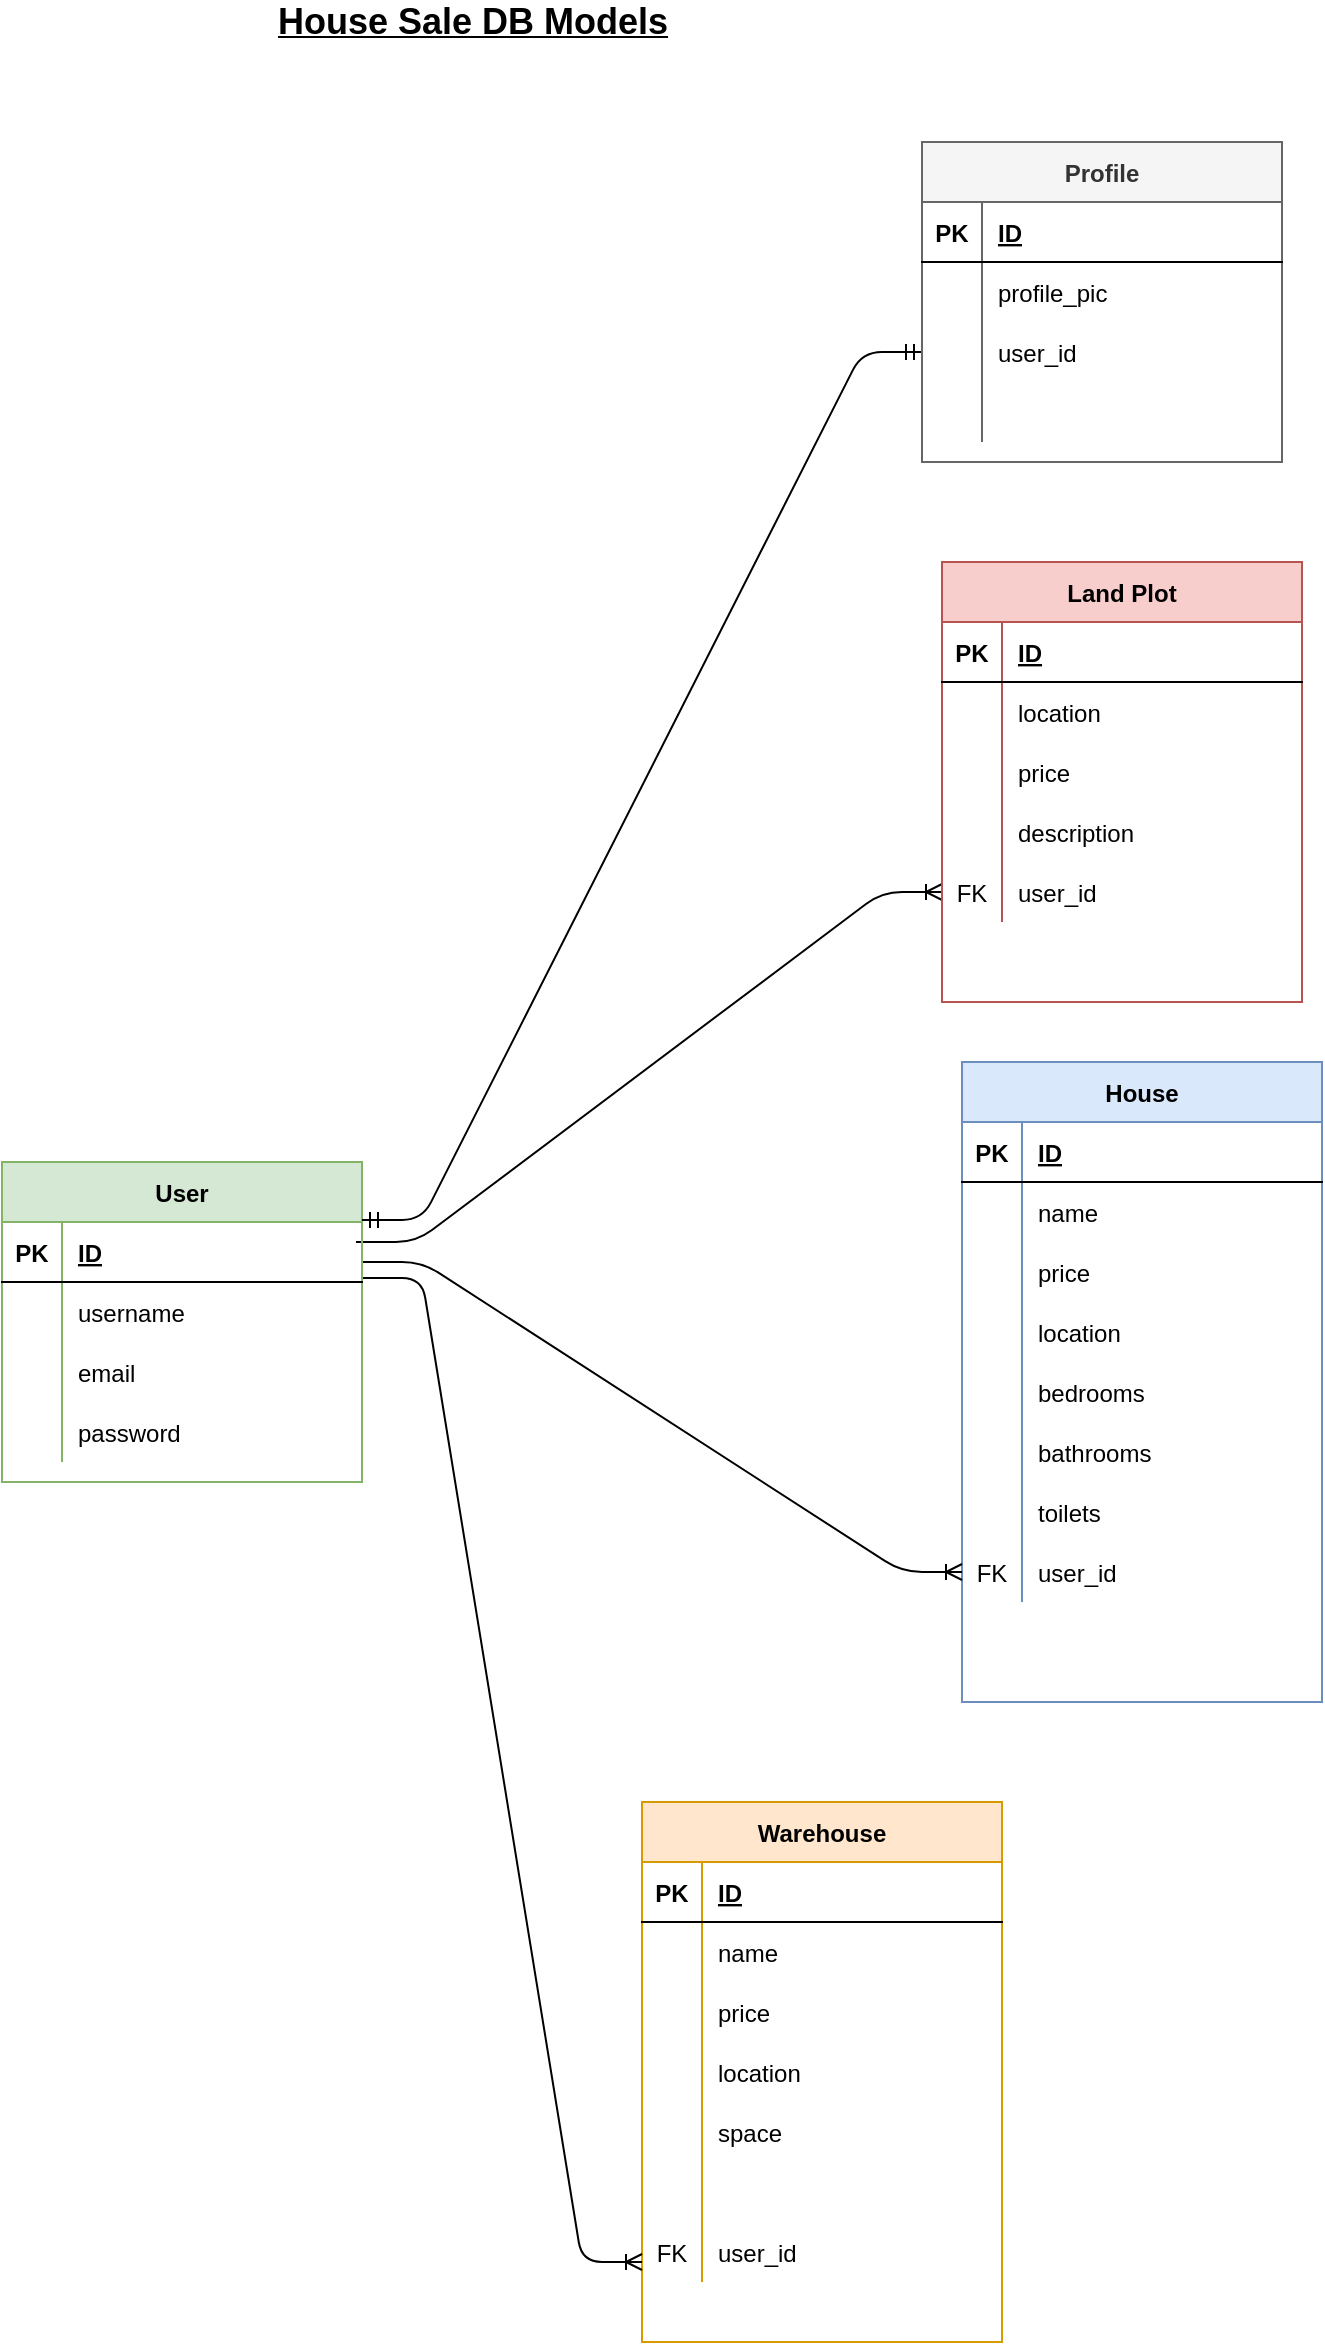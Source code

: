 <mxfile version="13.5.6" type="device"><diagram id="u5G5Je2V7Me36yNUanPv" name="Page-1"><mxGraphModel dx="711" dy="1633" grid="1" gridSize="10" guides="1" tooltips="1" connect="1" arrows="1" fold="1" page="1" pageScale="1" pageWidth="850" pageHeight="1100" math="0" shadow="0"><root><mxCell id="0"/><mxCell id="1" parent="0"/><mxCell id="t7e04WI9Ln1H8GUutacc-2" value="&lt;font style=&quot;font-size: 18px&quot;&gt;&lt;b&gt;&lt;u&gt;House Sale DB Models&lt;br&gt;&lt;/u&gt;&lt;/b&gt;&lt;/font&gt;" style="text;html=1;align=center;verticalAlign=middle;resizable=0;points=[];autosize=1;" parent="1" vertex="1"><mxGeometry x="130" y="-430" width="210" height="20" as="geometry"/></mxCell><mxCell id="t7e04WI9Ln1H8GUutacc-16" value="House" style="shape=table;startSize=30;container=1;collapsible=1;childLayout=tableLayout;fixedRows=1;rowLines=0;fontStyle=1;align=center;resizeLast=1;fillColor=#dae8fc;strokeColor=#6c8ebf;" parent="1" vertex="1"><mxGeometry x="480" y="100" width="180" height="320" as="geometry"/></mxCell><mxCell id="t7e04WI9Ln1H8GUutacc-17" value="" style="shape=partialRectangle;collapsible=0;dropTarget=0;pointerEvents=0;fillColor=none;top=0;left=0;bottom=1;right=0;points=[[0,0.5],[1,0.5]];portConstraint=eastwest;" parent="t7e04WI9Ln1H8GUutacc-16" vertex="1"><mxGeometry y="30" width="180" height="30" as="geometry"/></mxCell><mxCell id="t7e04WI9Ln1H8GUutacc-18" value="PK" style="shape=partialRectangle;connectable=0;fillColor=none;top=0;left=0;bottom=0;right=0;fontStyle=1;overflow=hidden;" parent="t7e04WI9Ln1H8GUutacc-17" vertex="1"><mxGeometry width="30" height="30" as="geometry"/></mxCell><mxCell id="t7e04WI9Ln1H8GUutacc-19" value="ID" style="shape=partialRectangle;connectable=0;fillColor=none;top=0;left=0;bottom=0;right=0;align=left;spacingLeft=6;fontStyle=5;overflow=hidden;" parent="t7e04WI9Ln1H8GUutacc-17" vertex="1"><mxGeometry x="30" width="150" height="30" as="geometry"/></mxCell><mxCell id="t7e04WI9Ln1H8GUutacc-20" value="" style="shape=partialRectangle;collapsible=0;dropTarget=0;pointerEvents=0;fillColor=none;top=0;left=0;bottom=0;right=0;points=[[0,0.5],[1,0.5]];portConstraint=eastwest;" parent="t7e04WI9Ln1H8GUutacc-16" vertex="1"><mxGeometry y="60" width="180" height="30" as="geometry"/></mxCell><mxCell id="t7e04WI9Ln1H8GUutacc-21" value="" style="shape=partialRectangle;connectable=0;fillColor=none;top=0;left=0;bottom=0;right=0;editable=1;overflow=hidden;" parent="t7e04WI9Ln1H8GUutacc-20" vertex="1"><mxGeometry width="30" height="30" as="geometry"/></mxCell><mxCell id="t7e04WI9Ln1H8GUutacc-22" value="name" style="shape=partialRectangle;connectable=0;fillColor=none;top=0;left=0;bottom=0;right=0;align=left;spacingLeft=6;overflow=hidden;" parent="t7e04WI9Ln1H8GUutacc-20" vertex="1"><mxGeometry x="30" width="150" height="30" as="geometry"/></mxCell><mxCell id="t7e04WI9Ln1H8GUutacc-23" value="" style="shape=partialRectangle;collapsible=0;dropTarget=0;pointerEvents=0;fillColor=none;top=0;left=0;bottom=0;right=0;points=[[0,0.5],[1,0.5]];portConstraint=eastwest;" parent="t7e04WI9Ln1H8GUutacc-16" vertex="1"><mxGeometry y="90" width="180" height="30" as="geometry"/></mxCell><mxCell id="t7e04WI9Ln1H8GUutacc-24" value="" style="shape=partialRectangle;connectable=0;fillColor=none;top=0;left=0;bottom=0;right=0;editable=1;overflow=hidden;" parent="t7e04WI9Ln1H8GUutacc-23" vertex="1"><mxGeometry width="30" height="30" as="geometry"/></mxCell><mxCell id="t7e04WI9Ln1H8GUutacc-25" value="price" style="shape=partialRectangle;connectable=0;fillColor=none;top=0;left=0;bottom=0;right=0;align=left;spacingLeft=6;overflow=hidden;" parent="t7e04WI9Ln1H8GUutacc-23" vertex="1"><mxGeometry x="30" width="150" height="30" as="geometry"/></mxCell><mxCell id="t7e04WI9Ln1H8GUutacc-26" value="" style="shape=partialRectangle;collapsible=0;dropTarget=0;pointerEvents=0;fillColor=none;top=0;left=0;bottom=0;right=0;points=[[0,0.5],[1,0.5]];portConstraint=eastwest;" parent="t7e04WI9Ln1H8GUutacc-16" vertex="1"><mxGeometry y="120" width="180" height="30" as="geometry"/></mxCell><mxCell id="t7e04WI9Ln1H8GUutacc-27" value="" style="shape=partialRectangle;connectable=0;fillColor=none;top=0;left=0;bottom=0;right=0;editable=1;overflow=hidden;" parent="t7e04WI9Ln1H8GUutacc-26" vertex="1"><mxGeometry width="30" height="30" as="geometry"/></mxCell><mxCell id="t7e04WI9Ln1H8GUutacc-28" value="location" style="shape=partialRectangle;connectable=0;fillColor=none;top=0;left=0;bottom=0;right=0;align=left;spacingLeft=6;overflow=hidden;" parent="t7e04WI9Ln1H8GUutacc-26" vertex="1"><mxGeometry x="30" width="150" height="30" as="geometry"/></mxCell><mxCell id="eGvOTw4ae_WccXia4T7H-9" value="" style="shape=partialRectangle;collapsible=0;dropTarget=0;pointerEvents=0;fillColor=none;top=0;left=0;bottom=0;right=0;points=[[0,0.5],[1,0.5]];portConstraint=eastwest;" vertex="1" parent="t7e04WI9Ln1H8GUutacc-16"><mxGeometry y="150" width="180" height="30" as="geometry"/></mxCell><mxCell id="eGvOTw4ae_WccXia4T7H-10" value="" style="shape=partialRectangle;connectable=0;fillColor=none;top=0;left=0;bottom=0;right=0;editable=1;overflow=hidden;" vertex="1" parent="eGvOTw4ae_WccXia4T7H-9"><mxGeometry width="30" height="30" as="geometry"/></mxCell><mxCell id="eGvOTw4ae_WccXia4T7H-11" value="bedrooms" style="shape=partialRectangle;connectable=0;fillColor=none;top=0;left=0;bottom=0;right=0;align=left;spacingLeft=6;overflow=hidden;" vertex="1" parent="eGvOTw4ae_WccXia4T7H-9"><mxGeometry x="30" width="150" height="30" as="geometry"/></mxCell><mxCell id="eGvOTw4ae_WccXia4T7H-25" value="" style="shape=partialRectangle;collapsible=0;dropTarget=0;pointerEvents=0;fillColor=none;top=0;left=0;bottom=0;right=0;points=[[0,0.5],[1,0.5]];portConstraint=eastwest;" vertex="1" parent="t7e04WI9Ln1H8GUutacc-16"><mxGeometry y="180" width="180" height="30" as="geometry"/></mxCell><mxCell id="eGvOTw4ae_WccXia4T7H-26" value="" style="shape=partialRectangle;connectable=0;fillColor=none;top=0;left=0;bottom=0;right=0;editable=1;overflow=hidden;" vertex="1" parent="eGvOTw4ae_WccXia4T7H-25"><mxGeometry width="30" height="30" as="geometry"/></mxCell><mxCell id="eGvOTw4ae_WccXia4T7H-27" value="bathrooms" style="shape=partialRectangle;connectable=0;fillColor=none;top=0;left=0;bottom=0;right=0;align=left;spacingLeft=6;overflow=hidden;" vertex="1" parent="eGvOTw4ae_WccXia4T7H-25"><mxGeometry x="30" width="150" height="30" as="geometry"/></mxCell><mxCell id="eGvOTw4ae_WccXia4T7H-29" value="" style="shape=partialRectangle;collapsible=0;dropTarget=0;pointerEvents=0;fillColor=none;top=0;left=0;bottom=0;right=0;points=[[0,0.5],[1,0.5]];portConstraint=eastwest;" vertex="1" parent="t7e04WI9Ln1H8GUutacc-16"><mxGeometry y="210" width="180" height="30" as="geometry"/></mxCell><mxCell id="eGvOTw4ae_WccXia4T7H-30" value="" style="shape=partialRectangle;connectable=0;fillColor=none;top=0;left=0;bottom=0;right=0;editable=1;overflow=hidden;" vertex="1" parent="eGvOTw4ae_WccXia4T7H-29"><mxGeometry width="30" height="30" as="geometry"/></mxCell><mxCell id="eGvOTw4ae_WccXia4T7H-31" value="toilets" style="shape=partialRectangle;connectable=0;fillColor=none;top=0;left=0;bottom=0;right=0;align=left;spacingLeft=6;overflow=hidden;" vertex="1" parent="eGvOTw4ae_WccXia4T7H-29"><mxGeometry x="30" width="150" height="30" as="geometry"/></mxCell><mxCell id="eGvOTw4ae_WccXia4T7H-32" value="" style="shape=partialRectangle;collapsible=0;dropTarget=0;pointerEvents=0;fillColor=none;top=0;left=0;bottom=0;right=0;points=[[0,0.5],[1,0.5]];portConstraint=eastwest;" vertex="1" parent="t7e04WI9Ln1H8GUutacc-16"><mxGeometry y="240" width="180" height="30" as="geometry"/></mxCell><mxCell id="eGvOTw4ae_WccXia4T7H-33" value="FK" style="shape=partialRectangle;connectable=0;fillColor=none;top=0;left=0;bottom=0;right=0;editable=1;overflow=hidden;" vertex="1" parent="eGvOTw4ae_WccXia4T7H-32"><mxGeometry width="30" height="30" as="geometry"/></mxCell><mxCell id="eGvOTw4ae_WccXia4T7H-34" value="user_id" style="shape=partialRectangle;connectable=0;fillColor=none;top=0;left=0;bottom=0;right=0;align=left;spacingLeft=6;overflow=hidden;" vertex="1" parent="eGvOTw4ae_WccXia4T7H-32"><mxGeometry x="30" width="150" height="30" as="geometry"/></mxCell><mxCell id="eGvOTw4ae_WccXia4T7H-40" value="" style="edgeStyle=entityRelationEdgeStyle;fontSize=12;html=1;endArrow=ERoneToMany;entryX=0;entryY=0.5;entryDx=0;entryDy=0;" edge="1" parent="1" target="eGvOTw4ae_WccXia4T7H-32"><mxGeometry width="100" height="100" relative="1" as="geometry"><mxPoint x="180" y="200" as="sourcePoint"/><mxPoint x="410" y="220" as="targetPoint"/></mxGeometry></mxCell><mxCell id="t7e04WI9Ln1H8GUutacc-34" value="Warehouse" style="shape=table;startSize=30;container=1;collapsible=1;childLayout=tableLayout;fixedRows=1;rowLines=0;fontStyle=1;align=center;resizeLast=1;fillColor=#ffe6cc;strokeColor=#d79b00;" parent="1" vertex="1"><mxGeometry x="320" y="470" width="180" height="270" as="geometry"/></mxCell><mxCell id="t7e04WI9Ln1H8GUutacc-35" value="" style="shape=partialRectangle;collapsible=0;dropTarget=0;pointerEvents=0;fillColor=none;top=0;left=0;bottom=1;right=0;points=[[0,0.5],[1,0.5]];portConstraint=eastwest;" parent="t7e04WI9Ln1H8GUutacc-34" vertex="1"><mxGeometry y="30" width="180" height="30" as="geometry"/></mxCell><mxCell id="t7e04WI9Ln1H8GUutacc-36" value="PK" style="shape=partialRectangle;connectable=0;fillColor=none;top=0;left=0;bottom=0;right=0;fontStyle=1;overflow=hidden;" parent="t7e04WI9Ln1H8GUutacc-35" vertex="1"><mxGeometry width="30" height="30" as="geometry"/></mxCell><mxCell id="t7e04WI9Ln1H8GUutacc-37" value="ID" style="shape=partialRectangle;connectable=0;fillColor=none;top=0;left=0;bottom=0;right=0;align=left;spacingLeft=6;fontStyle=5;overflow=hidden;" parent="t7e04WI9Ln1H8GUutacc-35" vertex="1"><mxGeometry x="30" width="150" height="30" as="geometry"/></mxCell><mxCell id="t7e04WI9Ln1H8GUutacc-38" value="" style="shape=partialRectangle;collapsible=0;dropTarget=0;pointerEvents=0;fillColor=none;top=0;left=0;bottom=0;right=0;points=[[0,0.5],[1,0.5]];portConstraint=eastwest;" parent="t7e04WI9Ln1H8GUutacc-34" vertex="1"><mxGeometry y="60" width="180" height="30" as="geometry"/></mxCell><mxCell id="t7e04WI9Ln1H8GUutacc-39" value="" style="shape=partialRectangle;connectable=0;fillColor=none;top=0;left=0;bottom=0;right=0;editable=1;overflow=hidden;" parent="t7e04WI9Ln1H8GUutacc-38" vertex="1"><mxGeometry width="30" height="30" as="geometry"/></mxCell><mxCell id="t7e04WI9Ln1H8GUutacc-40" value="name" style="shape=partialRectangle;connectable=0;fillColor=none;top=0;left=0;bottom=0;right=0;align=left;spacingLeft=6;overflow=hidden;" parent="t7e04WI9Ln1H8GUutacc-38" vertex="1"><mxGeometry x="30" width="150" height="30" as="geometry"/></mxCell><mxCell id="t7e04WI9Ln1H8GUutacc-41" value="" style="shape=partialRectangle;collapsible=0;dropTarget=0;pointerEvents=0;fillColor=none;top=0;left=0;bottom=0;right=0;points=[[0,0.5],[1,0.5]];portConstraint=eastwest;" parent="t7e04WI9Ln1H8GUutacc-34" vertex="1"><mxGeometry y="90" width="180" height="30" as="geometry"/></mxCell><mxCell id="t7e04WI9Ln1H8GUutacc-42" value="" style="shape=partialRectangle;connectable=0;fillColor=none;top=0;left=0;bottom=0;right=0;editable=1;overflow=hidden;" parent="t7e04WI9Ln1H8GUutacc-41" vertex="1"><mxGeometry width="30" height="30" as="geometry"/></mxCell><mxCell id="t7e04WI9Ln1H8GUutacc-43" value="price" style="shape=partialRectangle;connectable=0;fillColor=none;top=0;left=0;bottom=0;right=0;align=left;spacingLeft=6;overflow=hidden;" parent="t7e04WI9Ln1H8GUutacc-41" vertex="1"><mxGeometry x="30" width="150" height="30" as="geometry"/></mxCell><mxCell id="t7e04WI9Ln1H8GUutacc-44" value="" style="shape=partialRectangle;collapsible=0;dropTarget=0;pointerEvents=0;fillColor=none;top=0;left=0;bottom=0;right=0;points=[[0,0.5],[1,0.5]];portConstraint=eastwest;" parent="t7e04WI9Ln1H8GUutacc-34" vertex="1"><mxGeometry y="120" width="180" height="30" as="geometry"/></mxCell><mxCell id="t7e04WI9Ln1H8GUutacc-45" value="" style="shape=partialRectangle;connectable=0;fillColor=none;top=0;left=0;bottom=0;right=0;editable=1;overflow=hidden;" parent="t7e04WI9Ln1H8GUutacc-44" vertex="1"><mxGeometry width="30" height="30" as="geometry"/></mxCell><mxCell id="t7e04WI9Ln1H8GUutacc-46" value="location" style="shape=partialRectangle;connectable=0;fillColor=none;top=0;left=0;bottom=0;right=0;align=left;spacingLeft=6;overflow=hidden;" parent="t7e04WI9Ln1H8GUutacc-44" vertex="1"><mxGeometry x="30" width="150" height="30" as="geometry"/></mxCell><mxCell id="eGvOTw4ae_WccXia4T7H-49" value="" style="shape=partialRectangle;collapsible=0;dropTarget=0;pointerEvents=0;fillColor=none;top=0;left=0;bottom=0;right=0;points=[[0,0.5],[1,0.5]];portConstraint=eastwest;" vertex="1" parent="t7e04WI9Ln1H8GUutacc-34"><mxGeometry y="150" width="180" height="30" as="geometry"/></mxCell><mxCell id="eGvOTw4ae_WccXia4T7H-50" value="" style="shape=partialRectangle;connectable=0;fillColor=none;top=0;left=0;bottom=0;right=0;editable=1;overflow=hidden;" vertex="1" parent="eGvOTw4ae_WccXia4T7H-49"><mxGeometry width="30" height="30" as="geometry"/></mxCell><mxCell id="eGvOTw4ae_WccXia4T7H-51" value="space" style="shape=partialRectangle;connectable=0;fillColor=none;top=0;left=0;bottom=0;right=0;align=left;spacingLeft=6;overflow=hidden;" vertex="1" parent="eGvOTw4ae_WccXia4T7H-49"><mxGeometry x="30" width="150" height="30" as="geometry"/></mxCell><mxCell id="eGvOTw4ae_WccXia4T7H-2" value="" style="shape=partialRectangle;collapsible=0;dropTarget=0;pointerEvents=0;fillColor=none;top=0;left=0;bottom=0;right=0;points=[[0,0.5],[1,0.5]];portConstraint=eastwest;" vertex="1" parent="t7e04WI9Ln1H8GUutacc-34"><mxGeometry y="180" width="180" height="30" as="geometry"/></mxCell><mxCell id="eGvOTw4ae_WccXia4T7H-3" value="" style="shape=partialRectangle;connectable=0;fillColor=none;top=0;left=0;bottom=0;right=0;fontStyle=0;overflow=hidden;" vertex="1" parent="eGvOTw4ae_WccXia4T7H-2"><mxGeometry width="30" height="30" as="geometry"/></mxCell><mxCell id="eGvOTw4ae_WccXia4T7H-4" value="" style="shape=partialRectangle;connectable=0;fillColor=none;top=0;left=0;bottom=0;right=0;align=left;spacingLeft=6;fontStyle=0;overflow=hidden;" vertex="1" parent="eGvOTw4ae_WccXia4T7H-2"><mxGeometry x="30" width="150" height="30" as="geometry"/></mxCell><mxCell id="eGvOTw4ae_WccXia4T7H-41" value="" style="shape=partialRectangle;collapsible=0;dropTarget=0;pointerEvents=0;fillColor=none;top=0;left=0;bottom=0;right=0;points=[[0,0.5],[1,0.5]];portConstraint=eastwest;" vertex="1" parent="t7e04WI9Ln1H8GUutacc-34"><mxGeometry y="210" width="180" height="30" as="geometry"/></mxCell><mxCell id="eGvOTw4ae_WccXia4T7H-42" value="FK" style="shape=partialRectangle;connectable=0;fillColor=none;top=0;left=0;bottom=0;right=0;editable=1;overflow=hidden;" vertex="1" parent="eGvOTw4ae_WccXia4T7H-41"><mxGeometry width="30" height="30" as="geometry"/></mxCell><mxCell id="eGvOTw4ae_WccXia4T7H-43" value="user_id" style="shape=partialRectangle;connectable=0;fillColor=none;top=0;left=0;bottom=0;right=0;align=left;spacingLeft=6;overflow=hidden;" vertex="1" parent="eGvOTw4ae_WccXia4T7H-41"><mxGeometry x="30" width="150" height="30" as="geometry"/></mxCell><mxCell id="eGvOTw4ae_WccXia4T7H-54" value="" style="fontSize=12;html=1;endArrow=ERoneToMany;edgeStyle=entityRelationEdgeStyle;elbow=vertical;" edge="1" parent="1"><mxGeometry width="100" height="100" relative="1" as="geometry"><mxPoint x="180" y="208" as="sourcePoint"/><mxPoint x="320" y="700" as="targetPoint"/></mxGeometry></mxCell><mxCell id="eGvOTw4ae_WccXia4T7H-68" value="" style="edgeStyle=entityRelationEdgeStyle;fontSize=12;html=1;endArrow=ERoneToMany;entryX=0;entryY=0.5;entryDx=0;entryDy=0;" edge="1" parent="1" target="eGvOTw4ae_WccXia4T7H-65"><mxGeometry width="100" height="100" relative="1" as="geometry"><mxPoint x="177" y="190" as="sourcePoint"/><mxPoint x="360" y="50" as="targetPoint"/></mxGeometry></mxCell><mxCell id="t7e04WI9Ln1H8GUutacc-3" value="User" style="shape=table;startSize=30;container=1;collapsible=1;childLayout=tableLayout;fixedRows=1;rowLines=0;fontStyle=1;align=center;resizeLast=1;fillColor=#d5e8d4;strokeColor=#82b366;" parent="1" vertex="1"><mxGeometry y="150" width="180" height="160" as="geometry"/></mxCell><mxCell id="t7e04WI9Ln1H8GUutacc-4" value="" style="shape=partialRectangle;collapsible=0;dropTarget=0;pointerEvents=0;fillColor=none;top=0;left=0;bottom=1;right=0;points=[[0,0.5],[1,0.5]];portConstraint=eastwest;" parent="t7e04WI9Ln1H8GUutacc-3" vertex="1"><mxGeometry y="30" width="180" height="30" as="geometry"/></mxCell><mxCell id="t7e04WI9Ln1H8GUutacc-5" value="PK" style="shape=partialRectangle;connectable=0;fillColor=none;top=0;left=0;bottom=0;right=0;fontStyle=1;overflow=hidden;" parent="t7e04WI9Ln1H8GUutacc-4" vertex="1"><mxGeometry width="30" height="30" as="geometry"/></mxCell><mxCell id="t7e04WI9Ln1H8GUutacc-6" value="ID" style="shape=partialRectangle;connectable=0;fillColor=none;top=0;left=0;bottom=0;right=0;align=left;spacingLeft=6;fontStyle=5;overflow=hidden;" parent="t7e04WI9Ln1H8GUutacc-4" vertex="1"><mxGeometry x="30" width="150" height="30" as="geometry"/></mxCell><mxCell id="t7e04WI9Ln1H8GUutacc-7" value="" style="shape=partialRectangle;collapsible=0;dropTarget=0;pointerEvents=0;fillColor=none;top=0;left=0;bottom=0;right=0;points=[[0,0.5],[1,0.5]];portConstraint=eastwest;" parent="t7e04WI9Ln1H8GUutacc-3" vertex="1"><mxGeometry y="60" width="180" height="30" as="geometry"/></mxCell><mxCell id="t7e04WI9Ln1H8GUutacc-8" value="" style="shape=partialRectangle;connectable=0;fillColor=none;top=0;left=0;bottom=0;right=0;editable=1;overflow=hidden;" parent="t7e04WI9Ln1H8GUutacc-7" vertex="1"><mxGeometry width="30" height="30" as="geometry"/></mxCell><mxCell id="t7e04WI9Ln1H8GUutacc-9" value="username" style="shape=partialRectangle;connectable=0;fillColor=none;top=0;left=0;bottom=0;right=0;align=left;spacingLeft=6;overflow=hidden;" parent="t7e04WI9Ln1H8GUutacc-7" vertex="1"><mxGeometry x="30" width="150" height="30" as="geometry"/></mxCell><mxCell id="t7e04WI9Ln1H8GUutacc-10" value="" style="shape=partialRectangle;collapsible=0;dropTarget=0;pointerEvents=0;fillColor=none;top=0;left=0;bottom=0;right=0;points=[[0,0.5],[1,0.5]];portConstraint=eastwest;" parent="t7e04WI9Ln1H8GUutacc-3" vertex="1"><mxGeometry y="90" width="180" height="30" as="geometry"/></mxCell><mxCell id="t7e04WI9Ln1H8GUutacc-11" value="" style="shape=partialRectangle;connectable=0;fillColor=none;top=0;left=0;bottom=0;right=0;editable=1;overflow=hidden;" parent="t7e04WI9Ln1H8GUutacc-10" vertex="1"><mxGeometry width="30" height="30" as="geometry"/></mxCell><mxCell id="t7e04WI9Ln1H8GUutacc-12" value="email" style="shape=partialRectangle;connectable=0;fillColor=none;top=0;left=0;bottom=0;right=0;align=left;spacingLeft=6;overflow=hidden;" parent="t7e04WI9Ln1H8GUutacc-10" vertex="1"><mxGeometry x="30" width="150" height="30" as="geometry"/></mxCell><mxCell id="t7e04WI9Ln1H8GUutacc-13" value="" style="shape=partialRectangle;collapsible=0;dropTarget=0;pointerEvents=0;fillColor=none;top=0;left=0;bottom=0;right=0;points=[[0,0.5],[1,0.5]];portConstraint=eastwest;" parent="t7e04WI9Ln1H8GUutacc-3" vertex="1"><mxGeometry y="120" width="180" height="30" as="geometry"/></mxCell><mxCell id="t7e04WI9Ln1H8GUutacc-14" value="" style="shape=partialRectangle;connectable=0;fillColor=none;top=0;left=0;bottom=0;right=0;editable=1;overflow=hidden;" parent="t7e04WI9Ln1H8GUutacc-13" vertex="1"><mxGeometry width="30" height="30" as="geometry"/></mxCell><mxCell id="t7e04WI9Ln1H8GUutacc-15" value="password" style="shape=partialRectangle;connectable=0;fillColor=none;top=0;left=0;bottom=0;right=0;align=left;spacingLeft=6;overflow=hidden;" parent="t7e04WI9Ln1H8GUutacc-13" vertex="1"><mxGeometry x="30" width="150" height="30" as="geometry"/></mxCell><mxCell id="eGvOTw4ae_WccXia4T7H-86" value="" style="edgeStyle=entityRelationEdgeStyle;fontSize=12;html=1;endArrow=ERmandOne;startArrow=ERmandOne;entryX=0;entryY=0.5;entryDx=0;entryDy=0;" edge="1" parent="1" target="eGvOTw4ae_WccXia4T7H-80"><mxGeometry width="100" height="100" relative="1" as="geometry"><mxPoint x="180" y="179" as="sourcePoint"/><mxPoint x="370" y="-300" as="targetPoint"/></mxGeometry></mxCell><mxCell id="eGvOTw4ae_WccXia4T7H-73" value="Profile" style="shape=table;startSize=30;container=1;collapsible=1;childLayout=tableLayout;fixedRows=1;rowLines=0;fontStyle=1;align=center;resizeLast=1;fillColor=#f5f5f5;strokeColor=#666666;fontColor=#333333;" vertex="1" parent="1"><mxGeometry x="460" y="-360" width="180" height="160" as="geometry"/></mxCell><mxCell id="eGvOTw4ae_WccXia4T7H-74" value="" style="shape=partialRectangle;collapsible=0;dropTarget=0;pointerEvents=0;fillColor=none;top=0;left=0;bottom=1;right=0;points=[[0,0.5],[1,0.5]];portConstraint=eastwest;" vertex="1" parent="eGvOTw4ae_WccXia4T7H-73"><mxGeometry y="30" width="180" height="30" as="geometry"/></mxCell><mxCell id="eGvOTw4ae_WccXia4T7H-75" value="PK" style="shape=partialRectangle;connectable=0;fillColor=none;top=0;left=0;bottom=0;right=0;fontStyle=1;overflow=hidden;" vertex="1" parent="eGvOTw4ae_WccXia4T7H-74"><mxGeometry width="30" height="30" as="geometry"/></mxCell><mxCell id="eGvOTw4ae_WccXia4T7H-76" value="ID" style="shape=partialRectangle;connectable=0;fillColor=none;top=0;left=0;bottom=0;right=0;align=left;spacingLeft=6;fontStyle=5;overflow=hidden;" vertex="1" parent="eGvOTw4ae_WccXia4T7H-74"><mxGeometry x="30" width="150" height="30" as="geometry"/></mxCell><mxCell id="eGvOTw4ae_WccXia4T7H-77" value="" style="shape=partialRectangle;collapsible=0;dropTarget=0;pointerEvents=0;fillColor=none;top=0;left=0;bottom=0;right=0;points=[[0,0.5],[1,0.5]];portConstraint=eastwest;" vertex="1" parent="eGvOTw4ae_WccXia4T7H-73"><mxGeometry y="60" width="180" height="30" as="geometry"/></mxCell><mxCell id="eGvOTw4ae_WccXia4T7H-78" value="" style="shape=partialRectangle;connectable=0;fillColor=none;top=0;left=0;bottom=0;right=0;editable=1;overflow=hidden;" vertex="1" parent="eGvOTw4ae_WccXia4T7H-77"><mxGeometry width="30" height="30" as="geometry"/></mxCell><mxCell id="eGvOTw4ae_WccXia4T7H-79" value="profile_pic" style="shape=partialRectangle;connectable=0;fillColor=none;top=0;left=0;bottom=0;right=0;align=left;spacingLeft=6;overflow=hidden;" vertex="1" parent="eGvOTw4ae_WccXia4T7H-77"><mxGeometry x="30" width="150" height="30" as="geometry"/></mxCell><mxCell id="eGvOTw4ae_WccXia4T7H-80" value="" style="shape=partialRectangle;collapsible=0;dropTarget=0;pointerEvents=0;fillColor=none;top=0;left=0;bottom=0;right=0;points=[[0,0.5],[1,0.5]];portConstraint=eastwest;" vertex="1" parent="eGvOTw4ae_WccXia4T7H-73"><mxGeometry y="90" width="180" height="30" as="geometry"/></mxCell><mxCell id="eGvOTw4ae_WccXia4T7H-81" value="" style="shape=partialRectangle;connectable=0;fillColor=none;top=0;left=0;bottom=0;right=0;editable=1;overflow=hidden;" vertex="1" parent="eGvOTw4ae_WccXia4T7H-80"><mxGeometry width="30" height="30" as="geometry"/></mxCell><mxCell id="eGvOTw4ae_WccXia4T7H-82" value="user_id" style="shape=partialRectangle;connectable=0;fillColor=none;top=0;left=0;bottom=0;right=0;align=left;spacingLeft=6;overflow=hidden;" vertex="1" parent="eGvOTw4ae_WccXia4T7H-80"><mxGeometry x="30" width="150" height="30" as="geometry"/></mxCell><mxCell id="eGvOTw4ae_WccXia4T7H-83" value="" style="shape=partialRectangle;collapsible=0;dropTarget=0;pointerEvents=0;fillColor=none;top=0;left=0;bottom=0;right=0;points=[[0,0.5],[1,0.5]];portConstraint=eastwest;" vertex="1" parent="eGvOTw4ae_WccXia4T7H-73"><mxGeometry y="120" width="180" height="30" as="geometry"/></mxCell><mxCell id="eGvOTw4ae_WccXia4T7H-84" value="" style="shape=partialRectangle;connectable=0;fillColor=none;top=0;left=0;bottom=0;right=0;editable=1;overflow=hidden;" vertex="1" parent="eGvOTw4ae_WccXia4T7H-83"><mxGeometry width="30" height="30" as="geometry"/></mxCell><mxCell id="eGvOTw4ae_WccXia4T7H-85" value="" style="shape=partialRectangle;connectable=0;fillColor=none;top=0;left=0;bottom=0;right=0;align=left;spacingLeft=6;overflow=hidden;" vertex="1" parent="eGvOTw4ae_WccXia4T7H-83"><mxGeometry x="30" width="150" height="30" as="geometry"/></mxCell><mxCell id="eGvOTw4ae_WccXia4T7H-55" value="Land Plot" style="shape=table;startSize=30;container=1;collapsible=1;childLayout=tableLayout;fixedRows=1;rowLines=0;fontStyle=1;align=center;resizeLast=1;fillColor=#f8cecc;strokeColor=#b85450;" vertex="1" parent="1"><mxGeometry x="470" y="-150" width="180" height="220" as="geometry"/></mxCell><mxCell id="eGvOTw4ae_WccXia4T7H-56" value="" style="shape=partialRectangle;collapsible=0;dropTarget=0;pointerEvents=0;fillColor=none;top=0;left=0;bottom=1;right=0;points=[[0,0.5],[1,0.5]];portConstraint=eastwest;" vertex="1" parent="eGvOTw4ae_WccXia4T7H-55"><mxGeometry y="30" width="180" height="30" as="geometry"/></mxCell><mxCell id="eGvOTw4ae_WccXia4T7H-57" value="PK" style="shape=partialRectangle;connectable=0;fillColor=none;top=0;left=0;bottom=0;right=0;fontStyle=1;overflow=hidden;" vertex="1" parent="eGvOTw4ae_WccXia4T7H-56"><mxGeometry width="30" height="30" as="geometry"/></mxCell><mxCell id="eGvOTw4ae_WccXia4T7H-58" value="ID" style="shape=partialRectangle;connectable=0;fillColor=none;top=0;left=0;bottom=0;right=0;align=left;spacingLeft=6;fontStyle=5;overflow=hidden;" vertex="1" parent="eGvOTw4ae_WccXia4T7H-56"><mxGeometry x="30" width="150" height="30" as="geometry"/></mxCell><mxCell id="eGvOTw4ae_WccXia4T7H-59" value="" style="shape=partialRectangle;collapsible=0;dropTarget=0;pointerEvents=0;fillColor=none;top=0;left=0;bottom=0;right=0;points=[[0,0.5],[1,0.5]];portConstraint=eastwest;" vertex="1" parent="eGvOTw4ae_WccXia4T7H-55"><mxGeometry y="60" width="180" height="30" as="geometry"/></mxCell><mxCell id="eGvOTw4ae_WccXia4T7H-60" value="" style="shape=partialRectangle;connectable=0;fillColor=none;top=0;left=0;bottom=0;right=0;editable=1;overflow=hidden;" vertex="1" parent="eGvOTw4ae_WccXia4T7H-59"><mxGeometry width="30" height="30" as="geometry"/></mxCell><mxCell id="eGvOTw4ae_WccXia4T7H-61" value="location" style="shape=partialRectangle;connectable=0;fillColor=none;top=0;left=0;bottom=0;right=0;align=left;spacingLeft=6;overflow=hidden;" vertex="1" parent="eGvOTw4ae_WccXia4T7H-59"><mxGeometry x="30" width="150" height="30" as="geometry"/></mxCell><mxCell id="eGvOTw4ae_WccXia4T7H-62" value="" style="shape=partialRectangle;collapsible=0;dropTarget=0;pointerEvents=0;fillColor=none;top=0;left=0;bottom=0;right=0;points=[[0,0.5],[1,0.5]];portConstraint=eastwest;" vertex="1" parent="eGvOTw4ae_WccXia4T7H-55"><mxGeometry y="90" width="180" height="30" as="geometry"/></mxCell><mxCell id="eGvOTw4ae_WccXia4T7H-63" value="" style="shape=partialRectangle;connectable=0;fillColor=none;top=0;left=0;bottom=0;right=0;editable=1;overflow=hidden;" vertex="1" parent="eGvOTw4ae_WccXia4T7H-62"><mxGeometry width="30" height="30" as="geometry"/></mxCell><mxCell id="eGvOTw4ae_WccXia4T7H-64" value="price" style="shape=partialRectangle;connectable=0;fillColor=none;top=0;left=0;bottom=0;right=0;align=left;spacingLeft=6;overflow=hidden;" vertex="1" parent="eGvOTw4ae_WccXia4T7H-62"><mxGeometry x="30" width="150" height="30" as="geometry"/></mxCell><mxCell id="eGvOTw4ae_WccXia4T7H-87" value="" style="shape=partialRectangle;collapsible=0;dropTarget=0;pointerEvents=0;fillColor=none;top=0;left=0;bottom=0;right=0;points=[[0,0.5],[1,0.5]];portConstraint=eastwest;" vertex="1" parent="eGvOTw4ae_WccXia4T7H-55"><mxGeometry y="120" width="180" height="30" as="geometry"/></mxCell><mxCell id="eGvOTw4ae_WccXia4T7H-88" value="" style="shape=partialRectangle;connectable=0;fillColor=none;top=0;left=0;bottom=0;right=0;editable=1;overflow=hidden;" vertex="1" parent="eGvOTw4ae_WccXia4T7H-87"><mxGeometry width="30" height="30" as="geometry"/></mxCell><mxCell id="eGvOTw4ae_WccXia4T7H-89" value="description" style="shape=partialRectangle;connectable=0;fillColor=none;top=0;left=0;bottom=0;right=0;align=left;spacingLeft=6;overflow=hidden;" vertex="1" parent="eGvOTw4ae_WccXia4T7H-87"><mxGeometry x="30" width="150" height="30" as="geometry"/></mxCell><mxCell id="eGvOTw4ae_WccXia4T7H-65" value="" style="shape=partialRectangle;collapsible=0;dropTarget=0;pointerEvents=0;fillColor=none;top=0;left=0;bottom=0;right=0;points=[[0,0.5],[1,0.5]];portConstraint=eastwest;" vertex="1" parent="eGvOTw4ae_WccXia4T7H-55"><mxGeometry y="150" width="180" height="30" as="geometry"/></mxCell><mxCell id="eGvOTw4ae_WccXia4T7H-66" value="FK" style="shape=partialRectangle;connectable=0;fillColor=none;top=0;left=0;bottom=0;right=0;editable=1;overflow=hidden;" vertex="1" parent="eGvOTw4ae_WccXia4T7H-65"><mxGeometry width="30" height="30" as="geometry"/></mxCell><mxCell id="eGvOTw4ae_WccXia4T7H-67" value="user_id" style="shape=partialRectangle;connectable=0;fillColor=none;top=0;left=0;bottom=0;right=0;align=left;spacingLeft=6;overflow=hidden;" vertex="1" parent="eGvOTw4ae_WccXia4T7H-65"><mxGeometry x="30" width="150" height="30" as="geometry"/></mxCell></root></mxGraphModel></diagram></mxfile>
